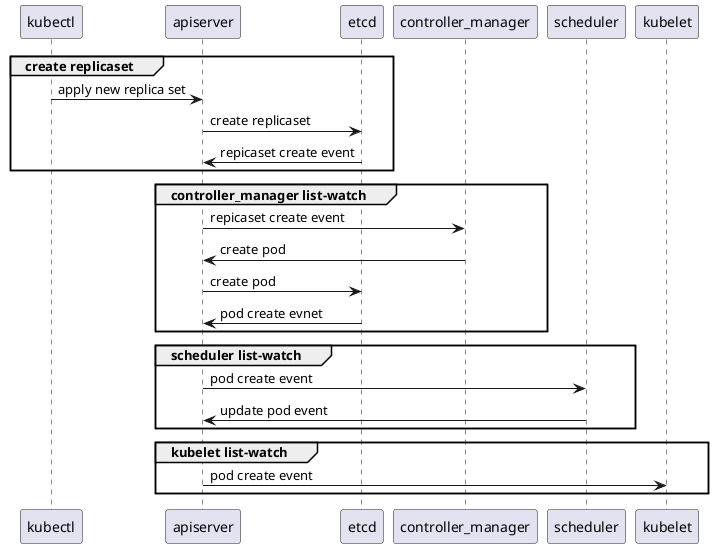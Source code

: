 @startuml
group create replicaset 
    kubectl -> apiserver: apply new replica set
    apiserver -> etcd: create replicaset
    etcd -> apiserver: repicaset create event
end
group controller_manager list-watch
    apiserver -> controller_manager: repicaset create event
    controller_manager -> apiserver: create pod
    apiserver -> etcd: create pod
    etcd -> apiserver: pod create evnet
end
group scheduler list-watch
    apiserver -> scheduler: pod create event
    scheduler -> apiserver: update pod event
end
group kubelet list-watch
    apiserver -> kubelet: pod create event
end
@enduml